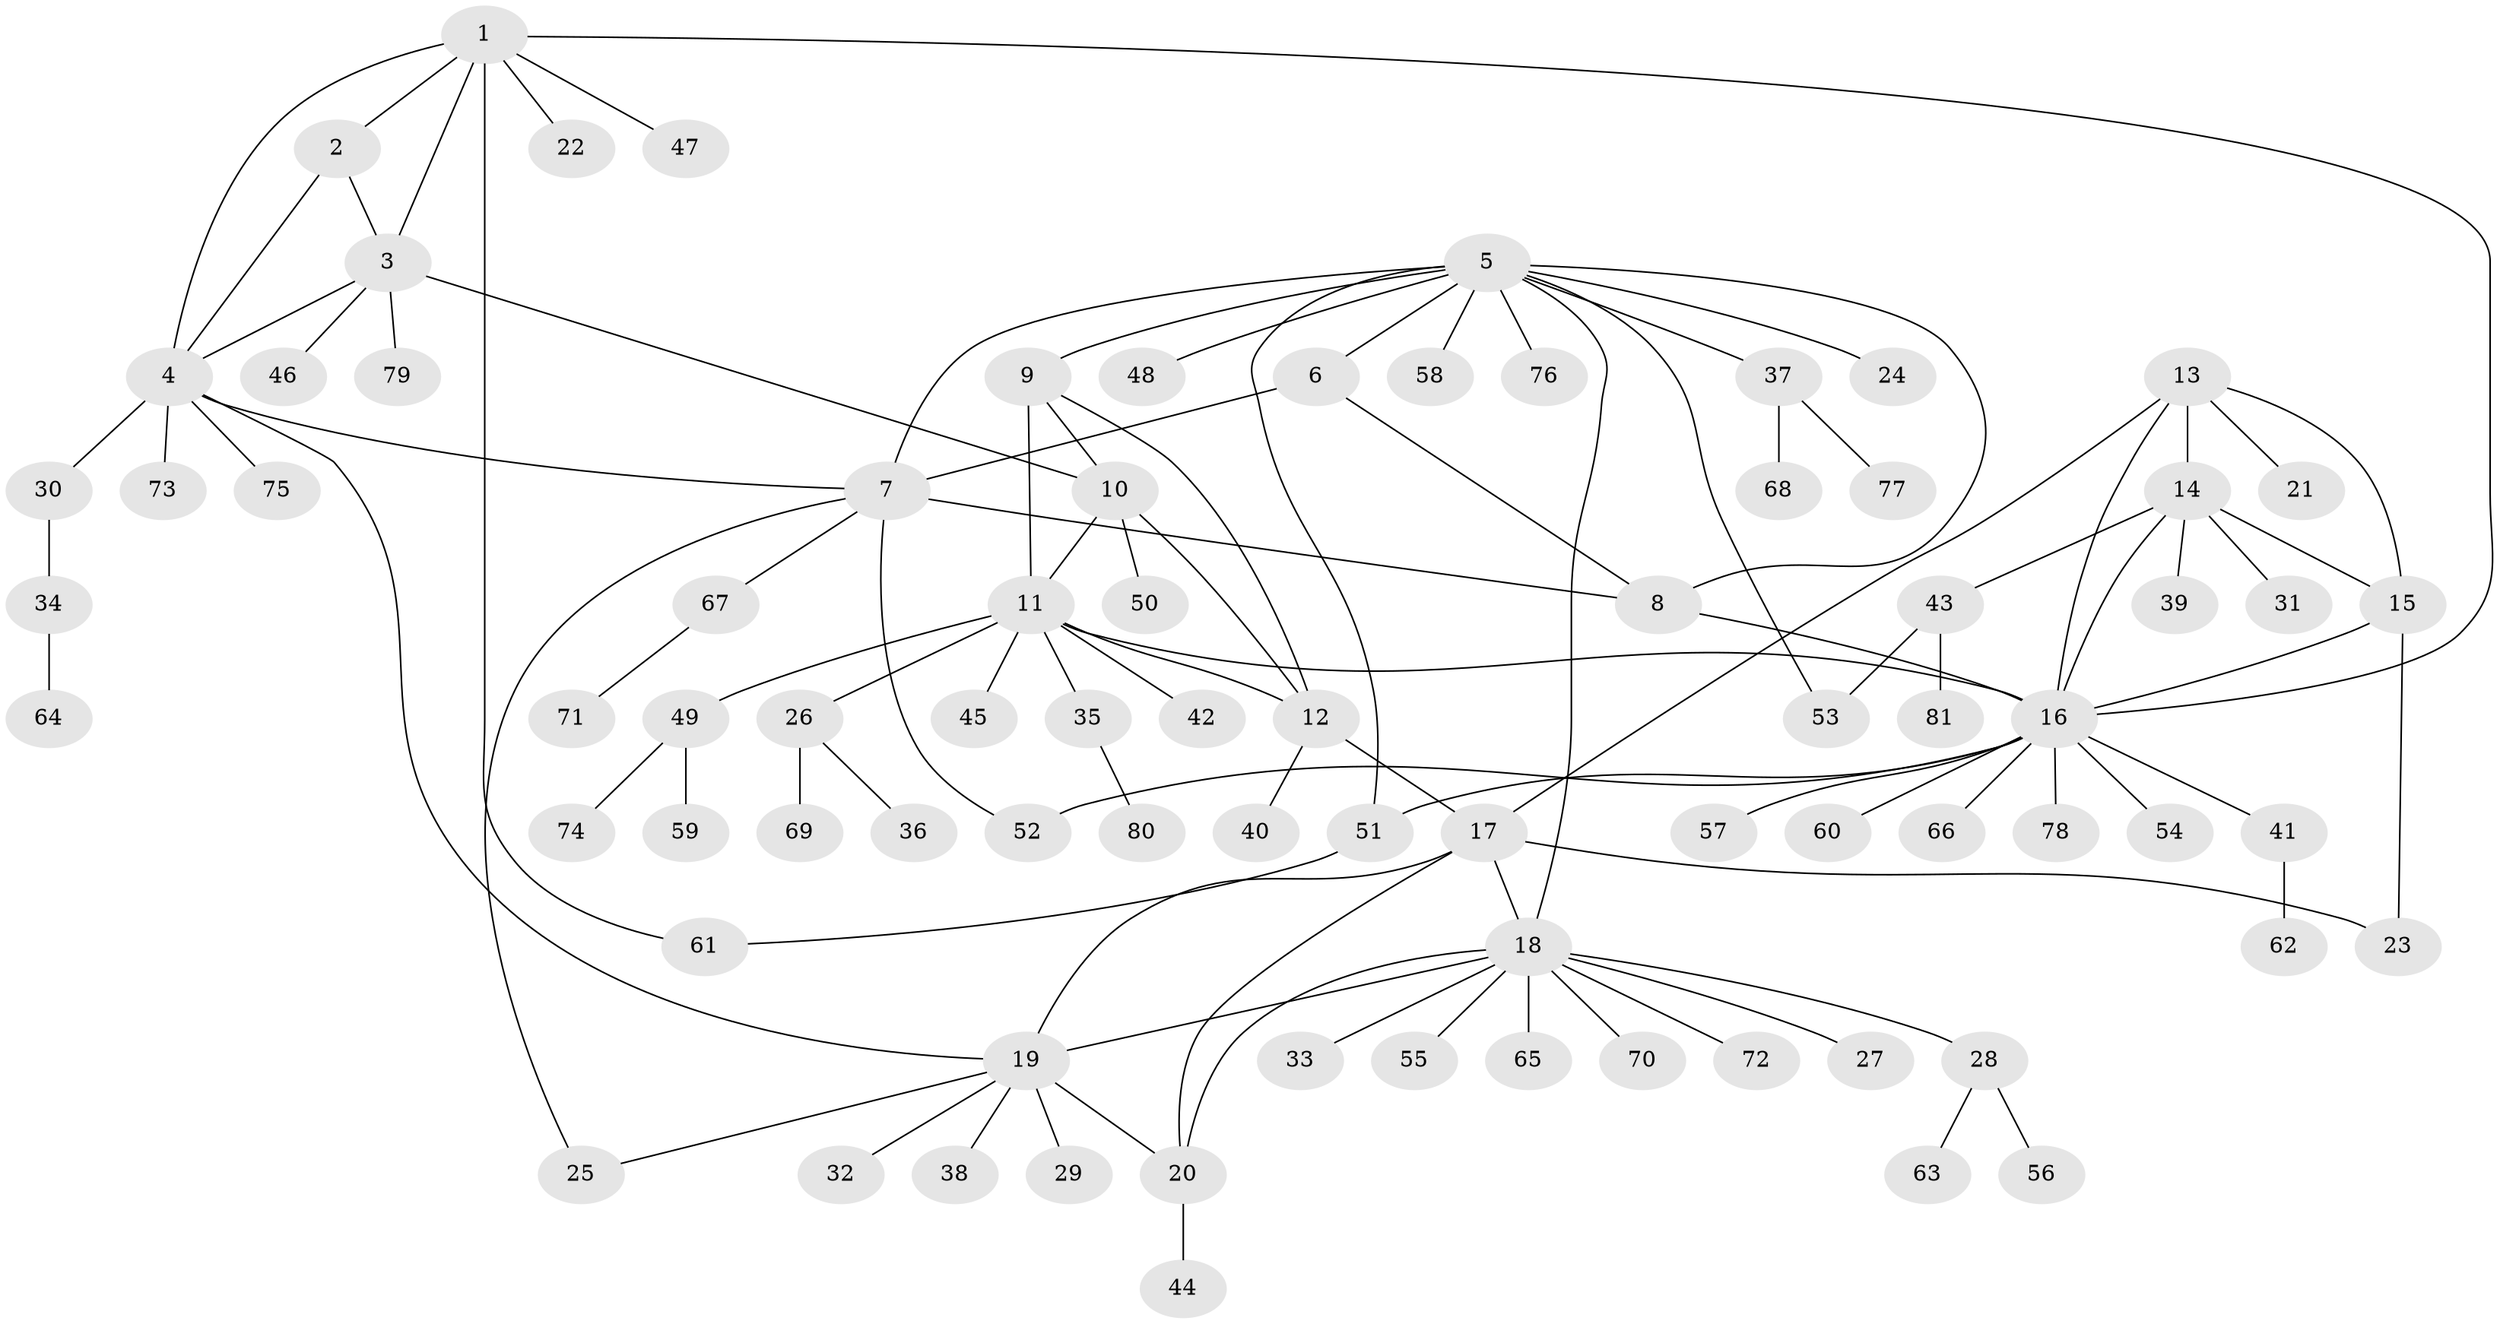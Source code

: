 // Generated by graph-tools (version 1.1) at 2025/54/03/09/25 04:54:25]
// undirected, 81 vertices, 107 edges
graph export_dot {
graph [start="1"]
  node [color=gray90,style=filled];
  1;
  2;
  3;
  4;
  5;
  6;
  7;
  8;
  9;
  10;
  11;
  12;
  13;
  14;
  15;
  16;
  17;
  18;
  19;
  20;
  21;
  22;
  23;
  24;
  25;
  26;
  27;
  28;
  29;
  30;
  31;
  32;
  33;
  34;
  35;
  36;
  37;
  38;
  39;
  40;
  41;
  42;
  43;
  44;
  45;
  46;
  47;
  48;
  49;
  50;
  51;
  52;
  53;
  54;
  55;
  56;
  57;
  58;
  59;
  60;
  61;
  62;
  63;
  64;
  65;
  66;
  67;
  68;
  69;
  70;
  71;
  72;
  73;
  74;
  75;
  76;
  77;
  78;
  79;
  80;
  81;
  1 -- 2;
  1 -- 3;
  1 -- 4;
  1 -- 16;
  1 -- 22;
  1 -- 47;
  1 -- 61;
  2 -- 3;
  2 -- 4;
  3 -- 4;
  3 -- 10;
  3 -- 46;
  3 -- 79;
  4 -- 7;
  4 -- 19;
  4 -- 30;
  4 -- 73;
  4 -- 75;
  5 -- 6;
  5 -- 7;
  5 -- 8;
  5 -- 9;
  5 -- 18;
  5 -- 24;
  5 -- 37;
  5 -- 48;
  5 -- 51;
  5 -- 53;
  5 -- 58;
  5 -- 76;
  6 -- 7;
  6 -- 8;
  7 -- 8;
  7 -- 25;
  7 -- 52;
  7 -- 67;
  8 -- 16;
  9 -- 10;
  9 -- 11;
  9 -- 12;
  10 -- 11;
  10 -- 12;
  10 -- 50;
  11 -- 12;
  11 -- 16;
  11 -- 26;
  11 -- 35;
  11 -- 42;
  11 -- 45;
  11 -- 49;
  12 -- 17;
  12 -- 40;
  13 -- 14;
  13 -- 15;
  13 -- 16;
  13 -- 17;
  13 -- 21;
  14 -- 15;
  14 -- 16;
  14 -- 31;
  14 -- 39;
  14 -- 43;
  15 -- 16;
  15 -- 23;
  16 -- 41;
  16 -- 51;
  16 -- 52;
  16 -- 54;
  16 -- 57;
  16 -- 60;
  16 -- 66;
  16 -- 78;
  17 -- 18;
  17 -- 19;
  17 -- 20;
  17 -- 23;
  18 -- 19;
  18 -- 20;
  18 -- 27;
  18 -- 28;
  18 -- 33;
  18 -- 55;
  18 -- 65;
  18 -- 70;
  18 -- 72;
  19 -- 20;
  19 -- 25;
  19 -- 29;
  19 -- 32;
  19 -- 38;
  20 -- 44;
  26 -- 36;
  26 -- 69;
  28 -- 56;
  28 -- 63;
  30 -- 34;
  34 -- 64;
  35 -- 80;
  37 -- 68;
  37 -- 77;
  41 -- 62;
  43 -- 53;
  43 -- 81;
  49 -- 59;
  49 -- 74;
  51 -- 61;
  67 -- 71;
}
